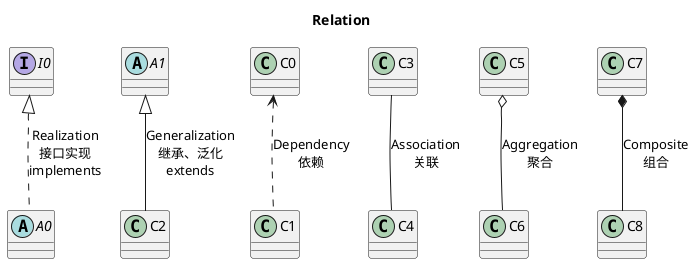 @startuml
title Relation
Interface I0
Abstract A0
Abstract A1
C0 <.. C1 : Dependency\n依赖
I0 <|.. A0 : Realization\n接口实现\nimplements
A1 <|-- C2 : Generalization\n继承、泛化\nextends
C3 -- C4 : Association\n关联
C5 o-- C6 : Aggregation\n聚合
C7 *-- C8 : Composite\n组合
@enduml